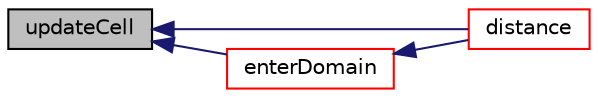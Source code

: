 digraph "updateCell"
{
  bgcolor="transparent";
  edge [fontname="Helvetica",fontsize="10",labelfontname="Helvetica",labelfontsize="10"];
  node [fontname="Helvetica",fontsize="10",shape=record];
  rankdir="LR";
  Node102 [label="updateCell",height=0.2,width=0.4,color="black", fillcolor="grey75", style="filled", fontcolor="black"];
  Node102 -> Node103 [dir="back",color="midnightblue",fontsize="10",style="solid",fontname="Helvetica"];
  Node103 [label="distance",height=0.2,width=0.4,color="red",URL="$a26269.html#a251b2bdba737b19bc01986128ec87141"];
  Node102 -> Node109 [dir="back",color="midnightblue",fontsize="10",style="solid",fontname="Helvetica"];
  Node109 [label="enterDomain",height=0.2,width=0.4,color="red",URL="$a26269.html#a30e56f2d774aeb55f5bab9973ba1c96c",tooltip="Reverse of leaveDomain. "];
  Node109 -> Node103 [dir="back",color="midnightblue",fontsize="10",style="solid",fontname="Helvetica"];
}

